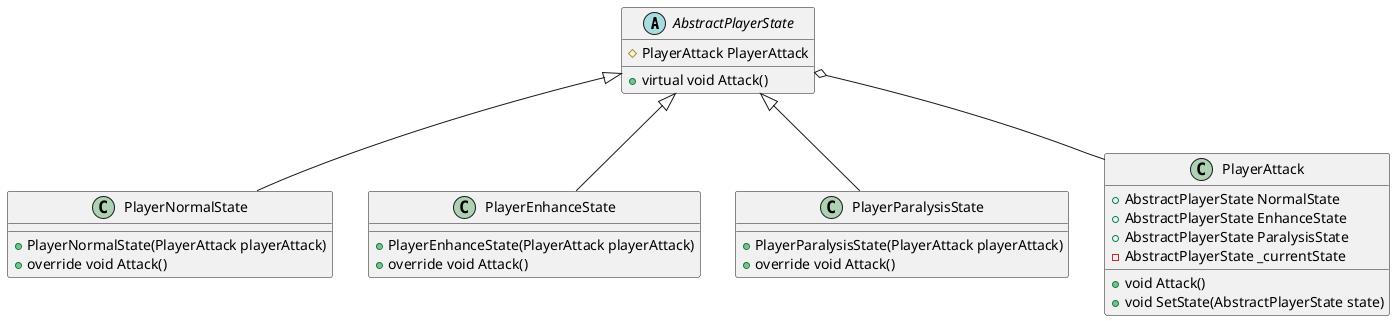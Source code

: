 @startuml
abstract class AbstractPlayerState {
    # PlayerAttack PlayerAttack
    + virtual void Attack()
}

class PlayerNormalState {
    + PlayerNormalState(PlayerAttack playerAttack)
    + override void Attack()
}

class PlayerEnhanceState {
    + PlayerEnhanceState(PlayerAttack playerAttack)
    + override void Attack()
}

class PlayerParalysisState {
    + PlayerParalysisState(PlayerAttack playerAttack)
    + override void Attack()
}

class PlayerAttack {
    + AbstractPlayerState NormalState
    + AbstractPlayerState EnhanceState
    + AbstractPlayerState ParalysisState
    - AbstractPlayerState _currentState
    + void Attack()
    + void SetState(AbstractPlayerState state)
}

PlayerNormalState -up-|> AbstractPlayerState
PlayerEnhanceState -up-|> AbstractPlayerState
PlayerParalysisState -up-|> AbstractPlayerState

PlayerAttack -up-o AbstractPlayerState
@enduml